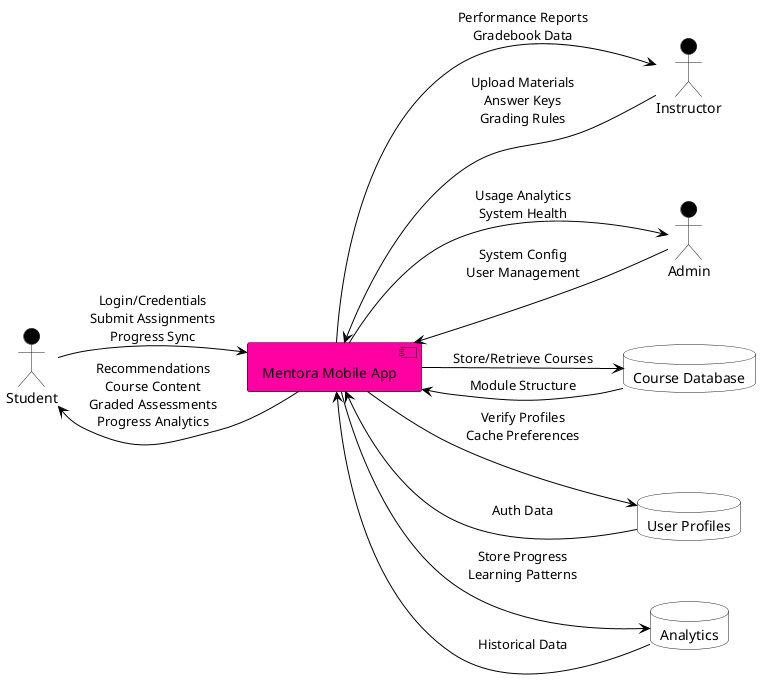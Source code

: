 @startuml Mentora_DFD_Level0

skinparam component {
    BackgroundColor #FF00A2
    BorderColor Black
    FontColor Black
    ArrowColor Black
}

left to right direction

'============= LEFT ENTITIES =============
actor Student #Black
actor Instructor #Black
actor Admin #Black

'============= CENTER PROCESS =============
component "Mentora Mobile App" as MENTORA #FF00A2;line:Black

'============= RIGHT DATA STORES =============
database "Course Database" as COURSES #White
database "User Profiles" as USERS #White
database "Analytics" as ANALYTICS #White

'============= LEFT-SIDE INTERACTIONS =============
Student --> MENTORA : Login/Credentials\nSubmit Assignments\nProgress Sync
MENTORA --> Student : Recommendations\nCourse Content\nGraded Assessments\nProgress Analytics

Instructor --> MENTORA : Upload Materials\nAnswer Keys\nGrading Rules
MENTORA --> Instructor : Performance Reports\nGradebook Data

Admin --> MENTORA : System Config\nUser Management
MENTORA --> Admin : Usage Analytics\nSystem Health

'============= RIGHT-SIDE DATA FLOWS =============
MENTORA --> COURSES : Store/Retrieve Courses
COURSES --> MENTORA : Module Structure

MENTORA --> USERS : Verify Profiles\nCache Preferences
USERS --> MENTORA : Auth Data

MENTORA --> ANALYTICS : Store Progress\nLearning Patterns
ANALYTICS --> MENTORA : Historical Data

@enduml